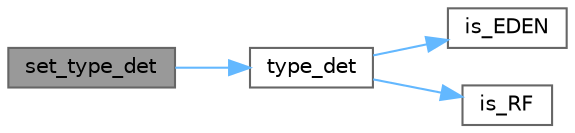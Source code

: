 digraph "set_type_det"
{
 // LATEX_PDF_SIZE
  bgcolor="transparent";
  edge [fontname=Helvetica,fontsize=10,labelfontname=Helvetica,labelfontsize=10];
  node [fontname=Helvetica,fontsize=10,shape=box,height=0.2,width=0.4];
  rankdir="LR";
  Node1 [id="Node000001",label="set_type_det",height=0.2,width=0.4,color="gray40", fillcolor="grey60", style="filled", fontcolor="black",tooltip=" "];
  Node1 -> Node2 [id="edge1_Node000001_Node000002",color="steelblue1",style="solid",tooltip=" "];
  Node2 [id="Node000002",label="type_det",height=0.2,width=0.4,color="grey40", fillcolor="white", style="filled",URL="$utils_8hpp.html#a738dc97f1763fe81740b8614f33ebfc2",tooltip=" "];
  Node2 -> Node3 [id="edge2_Node000002_Node000003",color="steelblue1",style="solid",tooltip=" "];
  Node3 [id="Node000003",label="is_EDEN",height=0.2,width=0.4,color="grey40", fillcolor="white", style="filled",URL="$utils_8hpp.html#ae6bffa4b228c128267fc1f496a05c399",tooltip=" "];
  Node2 -> Node4 [id="edge3_Node000002_Node000004",color="steelblue1",style="solid",tooltip=" "];
  Node4 [id="Node000004",label="is_RF",height=0.2,width=0.4,color="grey40", fillcolor="white", style="filled",URL="$utils_8hpp.html#ac53473e4a229d25f940a2481b33e2cb9",tooltip=" "];
}
